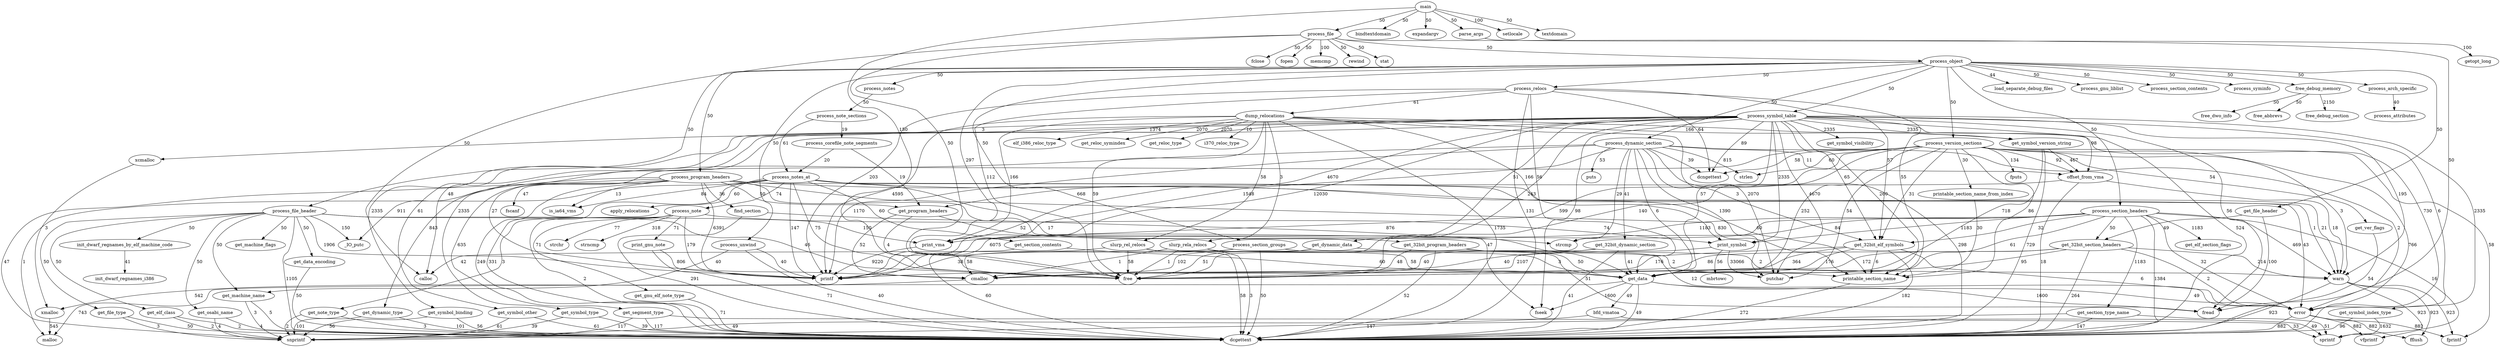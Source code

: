 strict digraph  {
bfd_vmatoa;
snprintf;
sprintf;
cmalloc;
xmalloc;
dump_relocations;
dcgettext;
elf_i386_reloc_type;
error;
free;
get_reloc_symindex;
get_reloc_type;
get_symbol_version_string;
i370_reloc_type;
print_symbol;
print_vma;
printf;
putchar;
slurp_rel_relocs;
slurp_rela_relocs;
fflush;
fprintf;
vfprintf;
find_section;
strcmp;
free_debug_memory;
free_abbrevs;
free_debug_section;
free_dwo_info;
get_32bit_dynamic_section;
get_data;
get_32bit_elf_symbols;
printable_section_name;
get_32bit_program_headers;
warn;
get_32bit_section_headers;
fread;
fseek;
malloc;
get_data_encoding;
get_dynamic_data;
get_dynamic_type;
get_elf_class;
get_file_header;
get_file_type;
get_gnu_elf_note_type;
get_machine_name;
get_note_type;
get_osabi_name;
get_program_headers;
get_section_contents;
get_section_type_name;
get_segment_type;
get_symbol_binding;
get_symbol_index_type;
get_symbol_other;
get_symbol_type;
offset_from_vma;
get_ver_flags;
init_dwarf_regnames_by_elf_machine_code;
init_dwarf_regnames_i386;
main;
bindtextdomain;
expandargv;
parse_args;
process_file;
setlocale;
textdomain;
getopt_long;
print_gnu_note;
mbrtowc;
printable_section_name_from_index;
process_arch_specific;
process_attributes;
process_corefile_note_segments;
process_notes_at;
process_dynamic_section;
dcngettext;
puts;
strlen;
calloc;
fclose;
fopen;
memcmp;
process_object;
rewind;
stat;
process_file_header;
_IO_putc;
get_machine_flags;
process_note;
strchr;
strncmp;
process_note_sections;
process_notes;
apply_relocations;
is_ia64_vms;
load_separate_debug_files;
process_gnu_liblist;
process_program_headers;
process_relocs;
process_section_contents;
process_section_groups;
process_section_headers;
process_symbol_table;
process_syminfo;
process_unwind;
process_version_sections;
fscanf;
get_elf_section_flags;
get_symbol_visibility;
xcmalloc;
fputs;
bfd_vmatoa -> snprintf  [label=49];
bfd_vmatoa -> sprintf  [label=49];
cmalloc -> xmalloc  [label=542];
xmalloc -> malloc  [label=545];
dump_relocations -> dcgettext  [label=1735];
dump_relocations -> elf_i386_reloc_type  [label=1374];
dump_relocations -> error  [label=730];
dump_relocations -> free  [label=59];
dump_relocations -> get_reloc_symindex  [label=2070];
dump_relocations -> get_reloc_type  [label=2070];
dump_relocations -> get_symbol_version_string  [label=166];
dump_relocations -> i370_reloc_type  [label=10];
dump_relocations -> print_symbol  [label=166];
dump_relocations -> print_vma  [label=166];
dump_relocations -> printf  [label=4595];
dump_relocations -> putchar  [label=2070];
dump_relocations -> slurp_rel_relocs  [label=58];
dump_relocations -> slurp_rela_relocs  [label=3];
error -> dcgettext  [label=882];
error -> fflush  [label=882];
error -> fprintf  [label=882];
error -> vfprintf  [label=882];
get_symbol_version_string -> dcgettext  [label=729];
get_symbol_version_string -> get_data  [label=718];
get_symbol_version_string -> offset_from_vma  [label=467];
print_symbol -> mbrtowc  [label=56];
print_symbol -> printf  [label=2107];
print_symbol -> putchar  [label=33066];
print_vma -> printf  [label=9220];
slurp_rel_relocs -> cmalloc  [label=58];
slurp_rel_relocs -> dcgettext  [label=58];
slurp_rel_relocs -> free  [label=58];
slurp_rel_relocs -> get_data  [label=58];
slurp_rela_relocs -> cmalloc  [label=1];
slurp_rela_relocs -> dcgettext  [label=3];
slurp_rela_relocs -> free  [label=1];
slurp_rela_relocs -> get_data  [label=3];
find_section -> dcgettext  [label=291];
find_section -> strcmp  [label=876];
free_debug_memory -> free_abbrevs  [label=50];
free_debug_memory -> free_debug_section  [label=2150];
free_debug_memory -> free_dwo_info  [label=50];
get_32bit_dynamic_section -> cmalloc  [label=40];
get_32bit_dynamic_section -> dcgettext  [label=41];
get_32bit_dynamic_section -> free  [label=40];
get_32bit_dynamic_section -> get_data  [label=41];
get_data -> bfd_vmatoa  [label=49];
get_data -> dcgettext  [label=49];
get_data -> error  [label=49];
get_data -> fread  [label=1600];
get_data -> fseek  [label=1600];
get_data -> malloc  [label=743];
get_32bit_elf_symbols -> cmalloc  [label=176];
get_32bit_elf_symbols -> dcgettext  [label=182];
get_32bit_elf_symbols -> error  [label=6];
get_32bit_elf_symbols -> free  [label=364];
get_32bit_elf_symbols -> get_data  [label=176];
get_32bit_elf_symbols -> printable_section_name  [label=6];
printable_section_name -> dcgettext  [label=272];
get_32bit_program_headers -> dcgettext  [label=52];
get_32bit_program_headers -> free  [label=48];
get_32bit_program_headers -> get_data  [label=50];
get_32bit_program_headers -> warn  [label=2];
warn -> dcgettext  [label=923];
warn -> fflush  [label=923];
warn -> fprintf  [label=923];
warn -> vfprintf  [label=923];
get_32bit_section_headers -> cmalloc  [label=86];
get_32bit_section_headers -> dcgettext  [label=264];
get_32bit_section_headers -> error  [label=2];
get_32bit_section_headers -> free  [label=172];
get_32bit_section_headers -> get_data  [label=95];
get_32bit_section_headers -> warn  [label=214];
get_data_encoding -> dcgettext  [label=50];
get_dynamic_data -> cmalloc  [label=102];
get_dynamic_data -> fread  [label=51];
get_dynamic_data -> free  [label=51];
get_dynamic_type -> dcgettext  [label=101];
get_dynamic_type -> snprintf  [label=101];
get_elf_class -> dcgettext  [label=2];
get_elf_class -> snprintf  [label=2];
get_file_header -> fread  [label=100];
get_file_header -> get_32bit_section_headers  [label=49];
get_file_type -> dcgettext  [label=50];
get_file_type -> snprintf  [label=3];
get_gnu_elf_note_type -> dcgettext  [label=71];
get_machine_name -> dcgettext  [label=5];
get_machine_name -> snprintf  [label=3];
get_note_type -> dcgettext  [label=3];
get_note_type -> snprintf  [label=2];
get_osabi_name -> dcgettext  [label=4];
get_osabi_name -> snprintf  [label=4];
get_program_headers -> cmalloc  [label=52];
get_program_headers -> free  [label=4];
get_program_headers -> get_32bit_program_headers  [label=52];
get_section_contents -> dcgettext  [label=60];
get_section_contents -> get_data  [label=60];
get_section_type_name -> dcgettext  [label=147];
get_section_type_name -> snprintf  [label=147];
get_section_type_name -> sprintf  [label=51];
get_segment_type -> dcgettext  [label=117];
get_segment_type -> snprintf  [label=117];
get_segment_type -> sprintf  [label=33];
get_symbol_binding -> dcgettext  [label=56];
get_symbol_binding -> snprintf  [label=56];
get_symbol_index_type -> dcgettext  [label=96];
get_symbol_index_type -> sprintf  [label=1632];
get_symbol_other -> dcgettext  [label=61];
get_symbol_other -> snprintf  [label=61];
get_symbol_type -> dcgettext  [label=39];
get_symbol_type -> snprintf  [label=39];
offset_from_vma -> dcgettext  [label=18];
offset_from_vma -> get_program_headers  [label=668];
offset_from_vma -> warn  [label=18];
get_ver_flags -> dcgettext  [label=54];
init_dwarf_regnames_by_elf_machine_code -> init_dwarf_regnames_i386  [label=41];
main -> bindtextdomain  [label=50];
main -> expandargv  [label=50];
main -> free  [label=150];
main -> parse_args  [label=50];
main -> process_file  [label=50];
main -> setlocale  [label=100];
main -> textdomain  [label=50];
parse_args -> getopt_long  [label=100];
process_file -> calloc  [label=50];
process_file -> fclose  [label=50];
process_file -> fopen  [label=50];
process_file -> fread  [label=50];
process_file -> free  [label=50];
process_file -> memcmp  [label=100];
process_file -> process_object  [label=50];
process_file -> rewind  [label=50];
process_file -> stat  [label=50];
print_gnu_note -> dcgettext  [label=71];
print_gnu_note -> printf  [label=806];
printable_section_name_from_index -> printable_section_name  [label=30];
process_arch_specific -> process_attributes  [label=40];
process_corefile_note_segments -> get_program_headers  [label=19];
process_corefile_note_segments -> process_notes_at  [label=20];
process_notes_at -> apply_relocations  [label=60];
process_notes_at -> dcgettext  [label=331];
process_notes_at -> free  [label=75];
process_notes_at -> get_data  [label=17];
process_notes_at -> get_section_contents  [label=60];
process_notes_at -> is_ia64_vms  [label=84];
process_notes_at -> malloc  [label=1];
process_notes_at -> printable_section_name  [label=60];
process_notes_at -> printf  [label=147];
process_notes_at -> process_note  [label=74];
process_notes_at -> warn  [label=21];
process_dynamic_section -> dcgettext  [label=298];
process_dynamic_section -> dcngettext  [label=39];
process_dynamic_section -> error  [label=2];
process_dynamic_section -> get_32bit_dynamic_section  [label=41];
process_dynamic_section -> get_32bit_elf_symbols  [label=3];
process_dynamic_section -> get_data  [label=6];
process_dynamic_section -> get_dynamic_type  [label=843];
process_dynamic_section -> offset_from_vma  [label=11];
process_dynamic_section -> print_vma  [label=1548];
process_dynamic_section -> printf  [label=1170];
process_dynamic_section -> putchar  [label=1390];
process_dynamic_section -> puts  [label=53];
process_dynamic_section -> strcmp  [label=29];
process_dynamic_section -> strlen  [label=815];
process_object -> free  [label=297];
process_object -> free_debug_memory  [label=50];
process_object -> get_file_header  [label=50];
process_object -> load_separate_debug_files  [label=44];
process_object -> process_arch_specific  [label=50];
process_object -> process_dynamic_section  [label=50];
process_object -> process_file_header  [label=50];
process_object -> process_gnu_liblist  [label=50];
process_object -> process_notes  [label=50];
process_object -> process_program_headers  [label=50];
process_object -> process_relocs  [label=50];
process_object -> process_section_contents  [label=50];
process_object -> process_section_groups  [label=50];
process_object -> process_section_headers  [label=50];
process_object -> process_symbol_table  [label=50];
process_object -> process_syminfo  [label=50];
process_object -> process_unwind  [label=50];
process_object -> process_version_sections  [label=50];
process_file_header -> _IO_putc  [label=150];
process_file_header -> dcgettext  [label=1105];
process_file_header -> free  [label=46];
process_file_header -> get_data_encoding  [label=50];
process_file_header -> get_elf_class  [label=50];
process_file_header -> get_file_type  [label=50];
process_file_header -> get_machine_flags  [label=50];
process_file_header -> get_machine_name  [label=50];
process_file_header -> get_osabi_name  [label=50];
process_file_header -> init_dwarf_regnames_by_elf_machine_code  [label=50];
process_file_header -> print_vma  [label=150];
process_file_header -> printf  [label=1906];
process_note -> dcgettext  [label=2];
process_note -> get_gnu_elf_note_type  [label=71];
process_note -> get_note_type  [label=3];
process_note -> print_gnu_note  [label=71];
process_note -> print_symbol  [label=74];
process_note -> printf  [label=179];
process_note -> strchr  [label=77];
process_note -> strncmp  [label=318];
process_note_sections -> process_corefile_note_segments  [label=19];
process_note_sections -> process_notes_at  [label=61];
process_notes -> process_note_sections  [label=50];
process_program_headers -> _IO_putc  [label=911];
process_program_headers -> dcgettext  [label=249];
process_program_headers -> error  [label=43];
process_program_headers -> find_section  [label=36];
process_program_headers -> fscanf  [label=47];
process_program_headers -> fseek  [label=47];
process_program_headers -> get_program_headers  [label=50];
process_program_headers -> get_segment_type  [label=635];
process_program_headers -> is_ia64_vms  [label=13];
process_program_headers -> printable_section_name  [label=830];
process_program_headers -> printf  [label=6391];
process_program_headers -> snprintf  [label=47];
process_program_headers -> warn  [label=1];
process_relocs -> dcgettext  [label=131];
process_relocs -> dcngettext  [label=64];
process_relocs -> dump_relocations  [label=61];
process_relocs -> free  [label=112];
process_relocs -> get_32bit_elf_symbols  [label=57];
process_relocs -> get_data  [label=56];
process_relocs -> printable_section_name  [label=55];
process_relocs -> printf  [label=203];
process_section_groups -> calloc  [label=42];
process_section_groups -> dcgettext  [label=50];
process_section_groups -> error  [label=12];
process_section_groups -> printable_section_name  [label=2];
process_section_groups -> printf  [label=38];
process_section_headers -> dcgettext  [label=1384];
process_section_headers -> error  [label=32];
process_section_headers -> get_32bit_elf_symbols  [label=32];
process_section_headers -> get_32bit_section_headers  [label=50];
process_section_headers -> get_data  [label=61];
process_section_headers -> get_elf_section_flags  [label=1183];
process_section_headers -> get_section_type_name  [label=1183];
process_section_headers -> print_symbol  [label=1183];
process_section_headers -> print_vma  [label=1183];
process_section_headers -> printf  [label=6075];
process_section_headers -> sprintf  [label=16];
process_section_headers -> strcmp  [label=84];
process_section_headers -> warn  [label=469];
process_symbol_table -> calloc  [label=48];
process_symbol_table -> dcgettext  [label=524];
process_symbol_table -> dcngettext  [label=89];
process_symbol_table -> error  [label=6];
process_symbol_table -> fread  [label=56];
process_symbol_table -> free  [label=243];
process_symbol_table -> fseek  [label=98];
process_symbol_table -> get_32bit_elf_symbols  [label=65];
process_symbol_table -> get_data  [label=57];
process_symbol_table -> get_dynamic_data  [label=51];
process_symbol_table -> get_symbol_binding  [label=2335];
process_symbol_table -> get_symbol_index_type  [label=2335];
process_symbol_table -> get_symbol_other  [label=61];
process_symbol_table -> get_symbol_type  [label=2335];
process_symbol_table -> get_symbol_version_string  [label=2335];
process_symbol_table -> get_symbol_visibility  [label=2335];
process_symbol_table -> offset_from_vma  [label=98];
process_symbol_table -> print_symbol  [label=2335];
process_symbol_table -> print_vma  [label=4670];
process_symbol_table -> printable_section_name  [label=260];
process_symbol_table -> printf  [label=12030];
process_symbol_table -> putchar  [label=4670];
process_symbol_table -> warn  [label=195];
process_symbol_table -> xcmalloc  [label=3];
process_unwind -> dcgettext  [label=40];
process_unwind -> get_machine_name  [label=40];
process_unwind -> printf  [label=40];
process_version_sections -> cmalloc  [label=27];
process_version_sections -> dcgettext  [label=766];
process_version_sections -> dcngettext  [label=58];
process_version_sections -> fprintf  [label=58];
process_version_sections -> fputs  [label=134];
process_version_sections -> free  [label=140];
process_version_sections -> get_32bit_elf_symbols  [label=31];
process_version_sections -> get_data  [label=252];
process_version_sections -> get_ver_flags  [label=54];
process_version_sections -> offset_from_vma  [label=92];
process_version_sections -> printable_section_name  [label=86];
process_version_sections -> printable_section_name_from_index  [label=30];
process_version_sections -> printf  [label=599];
process_version_sections -> putchar  [label=54];
process_version_sections -> strlen  [label=60];
process_version_sections -> warn  [label=3];
xcmalloc -> xmalloc  [label=3];
}
